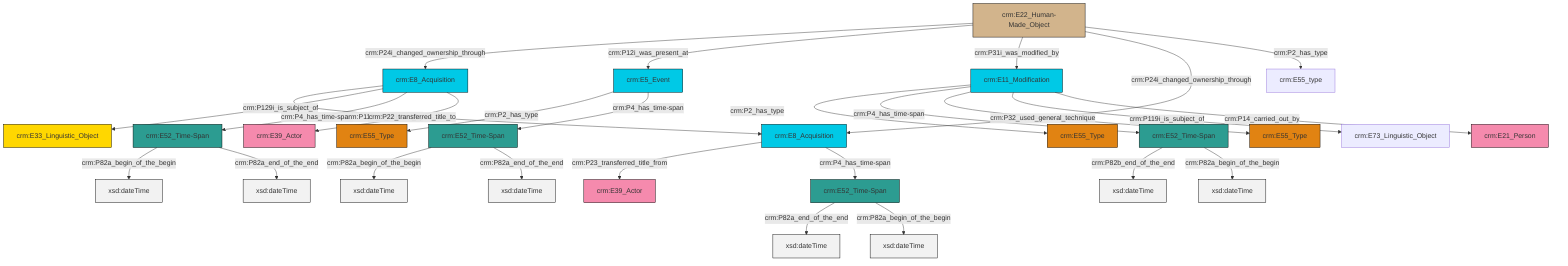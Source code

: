 graph TD
classDef Literal fill:#f2f2f2,stroke:#000000;
classDef CRM_Entity fill:#FFFFFF,stroke:#000000;
classDef Temporal_Entity fill:#00C9E6, stroke:#000000;
classDef Type fill:#E18312, stroke:#000000;
classDef Time-Span fill:#2C9C91, stroke:#000000;
classDef Appellation fill:#FFEB7F, stroke:#000000;
classDef Place fill:#008836, stroke:#000000;
classDef Persistent_Item fill:#B266B2, stroke:#000000;
classDef Conceptual_Object fill:#FFD700, stroke:#000000;
classDef Physical_Thing fill:#D2B48C, stroke:#000000;
classDef Actor fill:#f58aad, stroke:#000000;
classDef PC_Classes fill:#4ce600, stroke:#000000;
classDef Multi fill:#cccccc,stroke:#000000;

0["crm:E8_Acquisition"]:::Temporal_Entity -->|crm:P23_transferred_title_from| 1["crm:E39_Actor"]:::Actor
6["crm:E52_Time-Span"]:::Time-Span -->|crm:P82a_begin_of_the_begin| 7[xsd:dateTime]:::Literal
8["crm:E22_Human-Made_Object"]:::Physical_Thing -->|crm:P24i_changed_ownership_through| 2["crm:E8_Acquisition"]:::Temporal_Entity
8["crm:E22_Human-Made_Object"]:::Physical_Thing -->|crm:P12i_was_present_at| 13["crm:E5_Event"]:::Temporal_Entity
2["crm:E8_Acquisition"]:::Temporal_Entity -->|crm:P115i_is_finished_by| 0["crm:E8_Acquisition"]:::Temporal_Entity
16["crm:E52_Time-Span"]:::Time-Span -->|crm:P82a_end_of_the_end| 17[xsd:dateTime]:::Literal
2["crm:E8_Acquisition"]:::Temporal_Entity -->|crm:P129i_is_subject_of| 18["crm:E33_Linguistic_Object"]:::Conceptual_Object
6["crm:E52_Time-Span"]:::Time-Span -->|crm:P82a_end_of_the_end| 19[xsd:dateTime]:::Literal
2["crm:E8_Acquisition"]:::Temporal_Entity -->|crm:P4_has_time-span| 14["crm:E52_Time-Span"]:::Time-Span
21["crm:E11_Modification"]:::Temporal_Entity -->|crm:P2_has_type| 22["crm:E55_Type"]:::Type
2["crm:E8_Acquisition"]:::Temporal_Entity -->|crm:P22_transferred_title_to| 23["crm:E39_Actor"]:::Actor
0["crm:E8_Acquisition"]:::Temporal_Entity -->|crm:P4_has_time-span| 16["crm:E52_Time-Span"]:::Time-Span
16["crm:E52_Time-Span"]:::Time-Span -->|crm:P82a_begin_of_the_begin| 27[xsd:dateTime]:::Literal
24["crm:E52_Time-Span"]:::Time-Span -->|crm:P82b_end_of_the_end| 29[xsd:dateTime]:::Literal
21["crm:E11_Modification"]:::Temporal_Entity -->|crm:P4_has_time-span| 24["crm:E52_Time-Span"]:::Time-Span
14["crm:E52_Time-Span"]:::Time-Span -->|crm:P82a_begin_of_the_begin| 30[xsd:dateTime]:::Literal
13["crm:E5_Event"]:::Temporal_Entity -->|crm:P2_has_type| 32["crm:E55_Type"]:::Type
8["crm:E22_Human-Made_Object"]:::Physical_Thing -->|crm:P31i_was_modified_by| 21["crm:E11_Modification"]:::Temporal_Entity
14["crm:E52_Time-Span"]:::Time-Span -->|crm:P82a_end_of_the_end| 37[xsd:dateTime]:::Literal
24["crm:E52_Time-Span"]:::Time-Span -->|crm:P82a_begin_of_the_begin| 39[xsd:dateTime]:::Literal
8["crm:E22_Human-Made_Object"]:::Physical_Thing -->|crm:P24i_changed_ownership_through| 0["crm:E8_Acquisition"]:::Temporal_Entity
21["crm:E11_Modification"]:::Temporal_Entity -->|crm:P32_used_general_technique| 33["crm:E55_Type"]:::Type
8["crm:E22_Human-Made_Object"]:::Physical_Thing -->|crm:P2_has_type| 9["crm:E55_type"]:::Default
13["crm:E5_Event"]:::Temporal_Entity -->|crm:P4_has_time-span| 6["crm:E52_Time-Span"]:::Time-Span
21["crm:E11_Modification"]:::Temporal_Entity -->|crm:P119i_is_subject_of| 4["crm:E73_Linguistic_Object"]:::Default
21["crm:E11_Modification"]:::Temporal_Entity -->|crm:P14_carried_out_by| 11["crm:E21_Person"]:::Actor